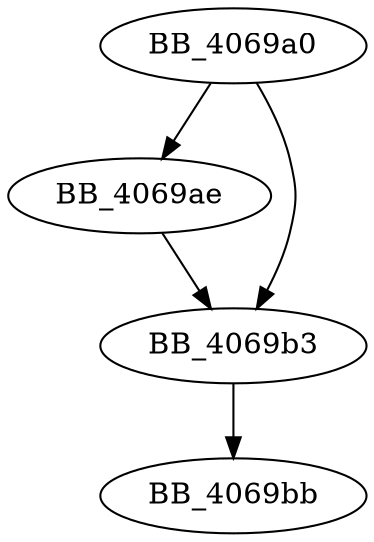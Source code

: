 DiGraph _fast_error_exit{
BB_4069a0->BB_4069ae
BB_4069a0->BB_4069b3
BB_4069ae->BB_4069b3
BB_4069b3->BB_4069bb
}
